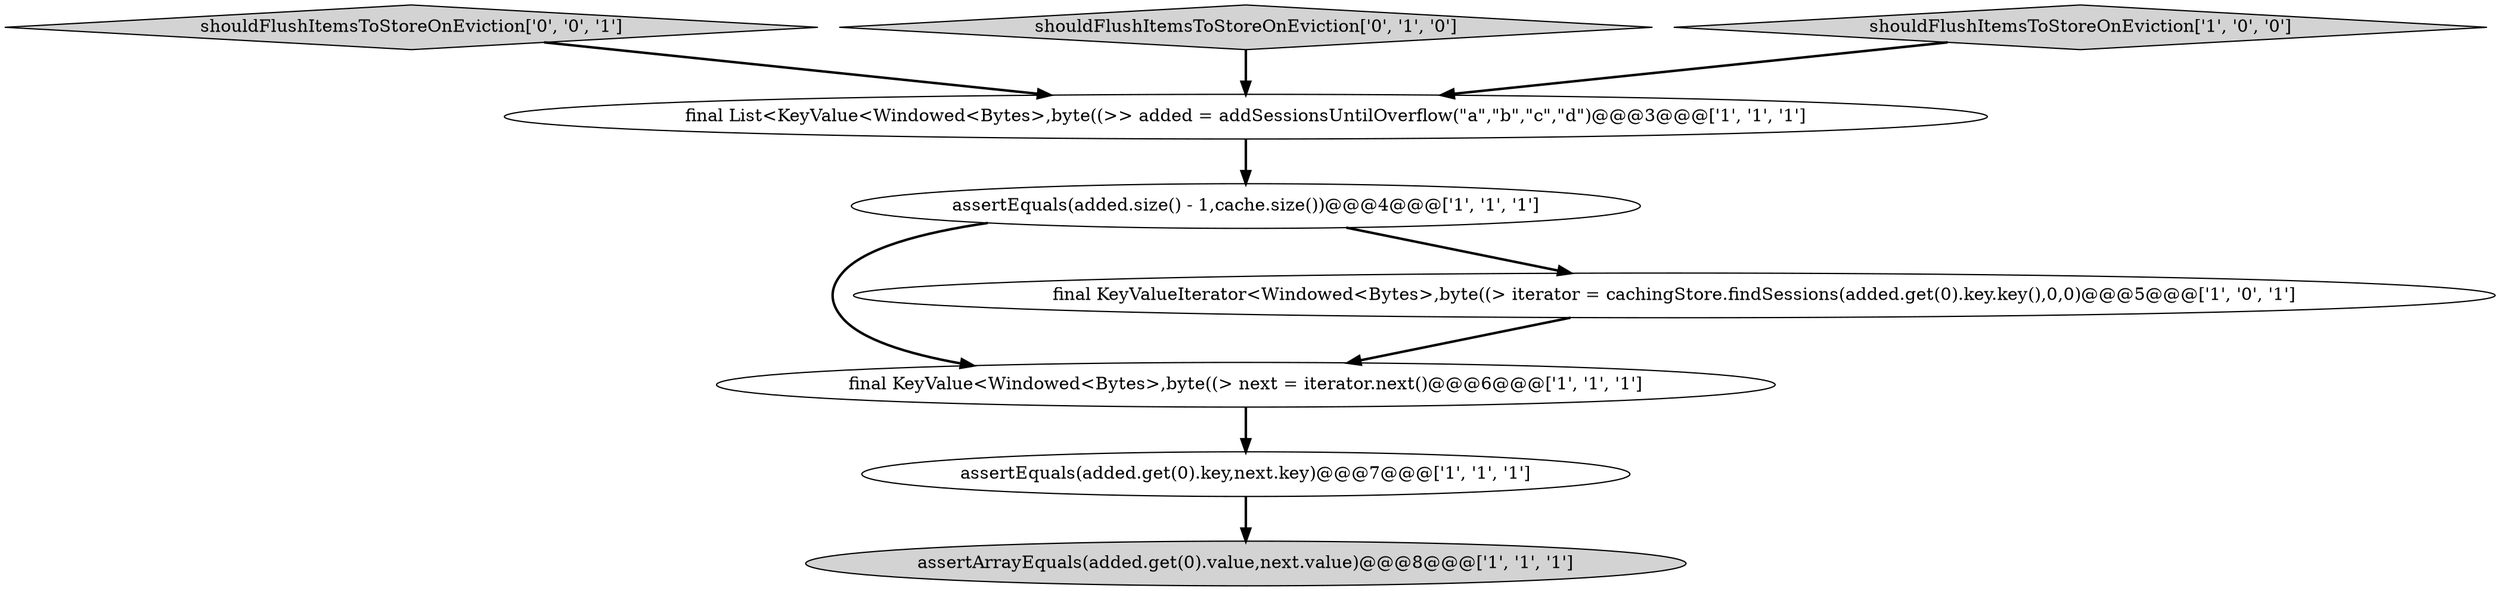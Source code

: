 digraph {
8 [style = filled, label = "shouldFlushItemsToStoreOnEviction['0', '0', '1']", fillcolor = lightgray, shape = diamond image = "AAA0AAABBB3BBB"];
5 [style = filled, label = "final KeyValue<Windowed<Bytes>,byte((> next = iterator.next()@@@6@@@['1', '1', '1']", fillcolor = white, shape = ellipse image = "AAA0AAABBB1BBB"];
4 [style = filled, label = "assertEquals(added.size() - 1,cache.size())@@@4@@@['1', '1', '1']", fillcolor = white, shape = ellipse image = "AAA0AAABBB1BBB"];
1 [style = filled, label = "final KeyValueIterator<Windowed<Bytes>,byte((> iterator = cachingStore.findSessions(added.get(0).key.key(),0,0)@@@5@@@['1', '0', '1']", fillcolor = white, shape = ellipse image = "AAA0AAABBB1BBB"];
6 [style = filled, label = "assertArrayEquals(added.get(0).value,next.value)@@@8@@@['1', '1', '1']", fillcolor = lightgray, shape = ellipse image = "AAA0AAABBB1BBB"];
2 [style = filled, label = "assertEquals(added.get(0).key,next.key)@@@7@@@['1', '1', '1']", fillcolor = white, shape = ellipse image = "AAA0AAABBB1BBB"];
7 [style = filled, label = "shouldFlushItemsToStoreOnEviction['0', '1', '0']", fillcolor = lightgray, shape = diamond image = "AAA0AAABBB2BBB"];
3 [style = filled, label = "shouldFlushItemsToStoreOnEviction['1', '0', '0']", fillcolor = lightgray, shape = diamond image = "AAA0AAABBB1BBB"];
0 [style = filled, label = "final List<KeyValue<Windowed<Bytes>,byte((>> added = addSessionsUntilOverflow(\"a\",\"b\",\"c\",\"d\")@@@3@@@['1', '1', '1']", fillcolor = white, shape = ellipse image = "AAA0AAABBB1BBB"];
1->5 [style = bold, label=""];
8->0 [style = bold, label=""];
5->2 [style = bold, label=""];
4->1 [style = bold, label=""];
7->0 [style = bold, label=""];
0->4 [style = bold, label=""];
4->5 [style = bold, label=""];
2->6 [style = bold, label=""];
3->0 [style = bold, label=""];
}
